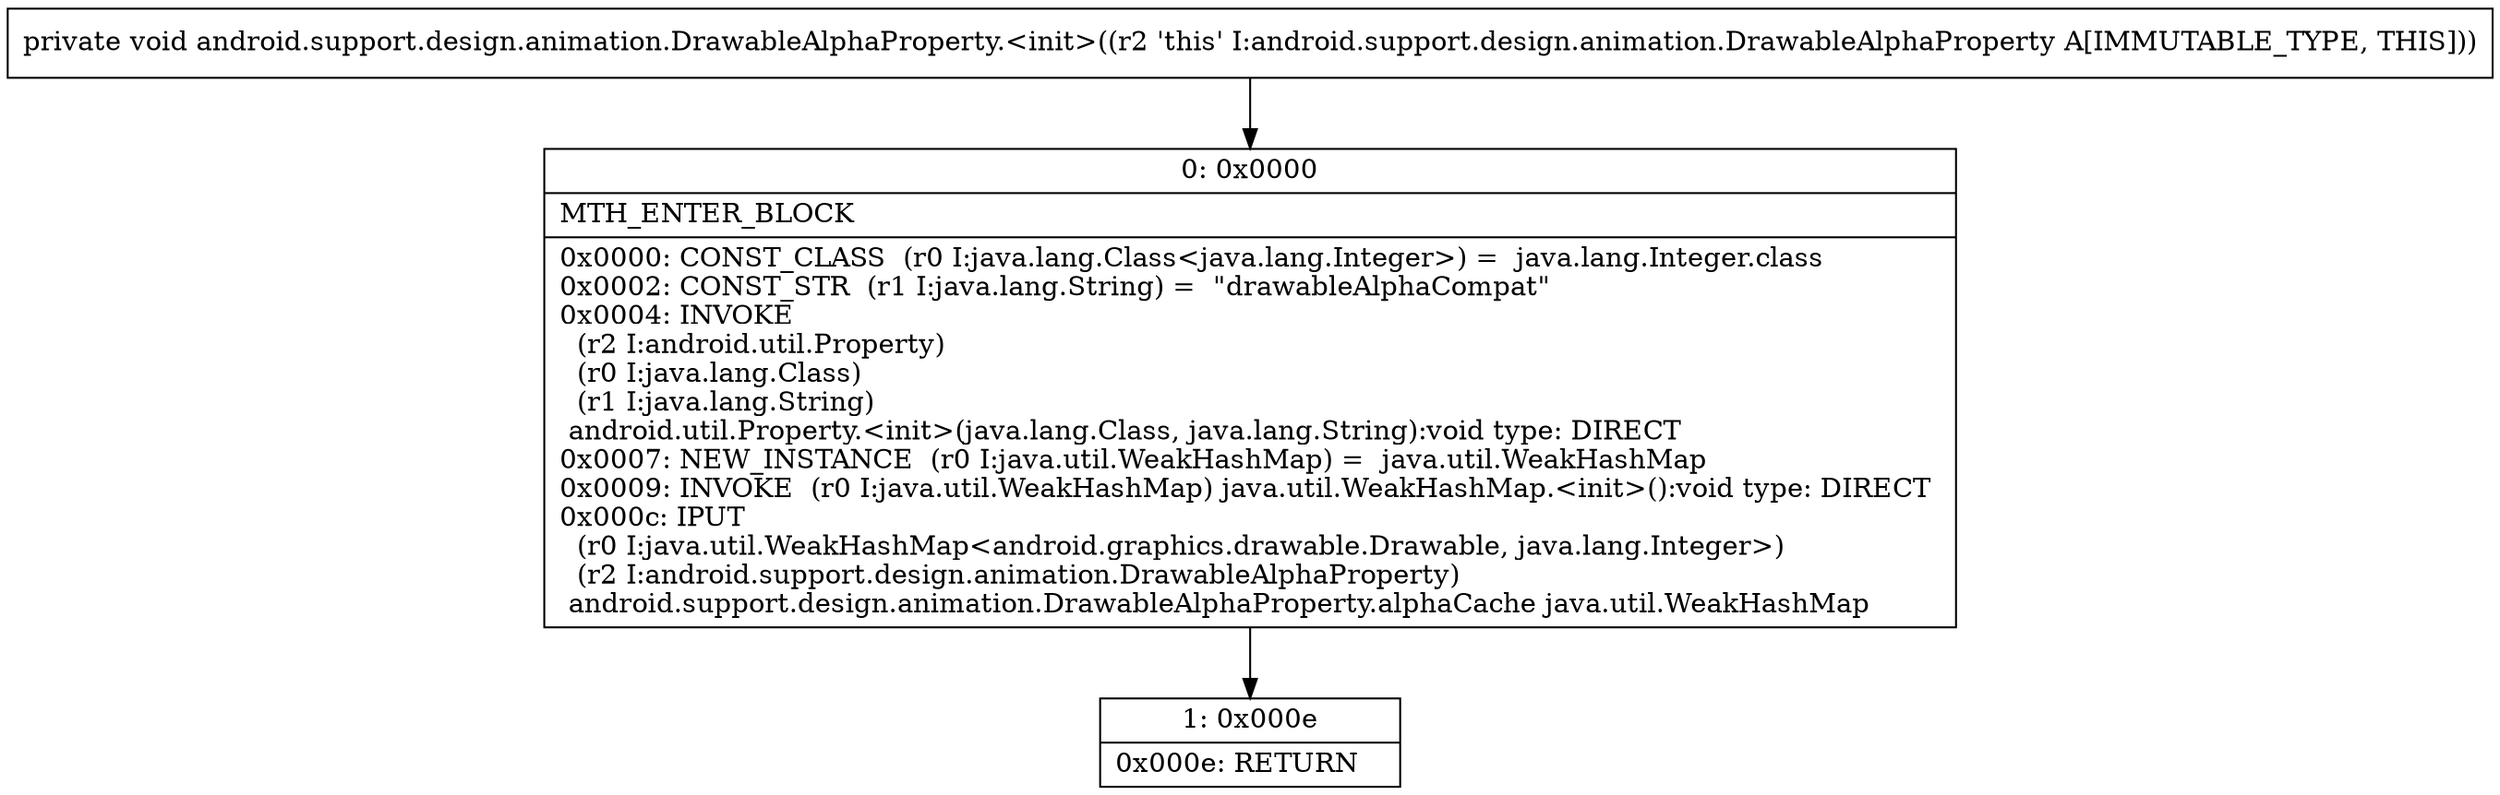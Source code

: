 digraph "CFG forandroid.support.design.animation.DrawableAlphaProperty.\<init\>()V" {
Node_0 [shape=record,label="{0\:\ 0x0000|MTH_ENTER_BLOCK\l|0x0000: CONST_CLASS  (r0 I:java.lang.Class\<java.lang.Integer\>) =  java.lang.Integer.class \l0x0002: CONST_STR  (r1 I:java.lang.String) =  \"drawableAlphaCompat\" \l0x0004: INVOKE  \l  (r2 I:android.util.Property)\l  (r0 I:java.lang.Class)\l  (r1 I:java.lang.String)\l android.util.Property.\<init\>(java.lang.Class, java.lang.String):void type: DIRECT \l0x0007: NEW_INSTANCE  (r0 I:java.util.WeakHashMap) =  java.util.WeakHashMap \l0x0009: INVOKE  (r0 I:java.util.WeakHashMap) java.util.WeakHashMap.\<init\>():void type: DIRECT \l0x000c: IPUT  \l  (r0 I:java.util.WeakHashMap\<android.graphics.drawable.Drawable, java.lang.Integer\>)\l  (r2 I:android.support.design.animation.DrawableAlphaProperty)\l android.support.design.animation.DrawableAlphaProperty.alphaCache java.util.WeakHashMap \l}"];
Node_1 [shape=record,label="{1\:\ 0x000e|0x000e: RETURN   \l}"];
MethodNode[shape=record,label="{private void android.support.design.animation.DrawableAlphaProperty.\<init\>((r2 'this' I:android.support.design.animation.DrawableAlphaProperty A[IMMUTABLE_TYPE, THIS])) }"];
MethodNode -> Node_0;
Node_0 -> Node_1;
}

